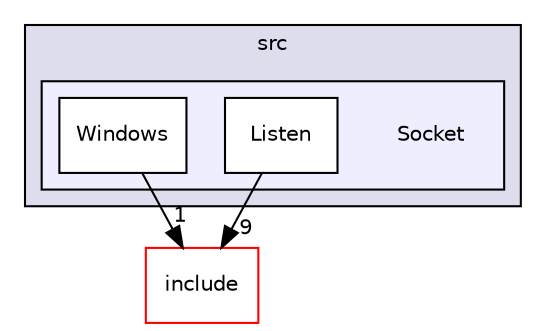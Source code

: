 digraph "Socket" {
  compound=true
  node [ fontsize="10", fontname="Helvetica"];
  edge [ labelfontsize="10", labelfontname="Helvetica"];
  subgraph clusterdir_d3924472b33160d95742d2f59c12a805 {
    graph [ bgcolor="#ddddee", pencolor="black", label="src" fontname="Helvetica", fontsize="10", URL="dir_d3924472b33160d95742d2f59c12a805.html"]
  subgraph clusterdir_78a46aebee523f82eaa1914ec973ef8a {
    graph [ bgcolor="#eeeeff", pencolor="black", label="" URL="dir_78a46aebee523f82eaa1914ec973ef8a.html"];
    dir_78a46aebee523f82eaa1914ec973ef8a [shape=plaintext label="Socket"];
    dir_aa0a7d67d915820ca2e49f2992472a62 [shape=box label="Listen" color="black" fillcolor="white" style="filled" URL="dir_aa0a7d67d915820ca2e49f2992472a62.html"];
    dir_e52f8b9fd557cef499010634642242e8 [shape=box label="Windows" color="black" fillcolor="white" style="filled" URL="dir_e52f8b9fd557cef499010634642242e8.html"];
  }
  }
  dir_bac11a0200f3b99801364ef40513dc7d [shape=box label="include" fillcolor="white" style="filled" color="red" URL="dir_bac11a0200f3b99801364ef40513dc7d.html"];
  dir_aa0a7d67d915820ca2e49f2992472a62->dir_bac11a0200f3b99801364ef40513dc7d [headlabel="9", labeldistance=1.5 headhref="dir_000013_000003.html"];
  dir_e52f8b9fd557cef499010634642242e8->dir_bac11a0200f3b99801364ef40513dc7d [headlabel="1", labeldistance=1.5 headhref="dir_000021_000003.html"];
}
